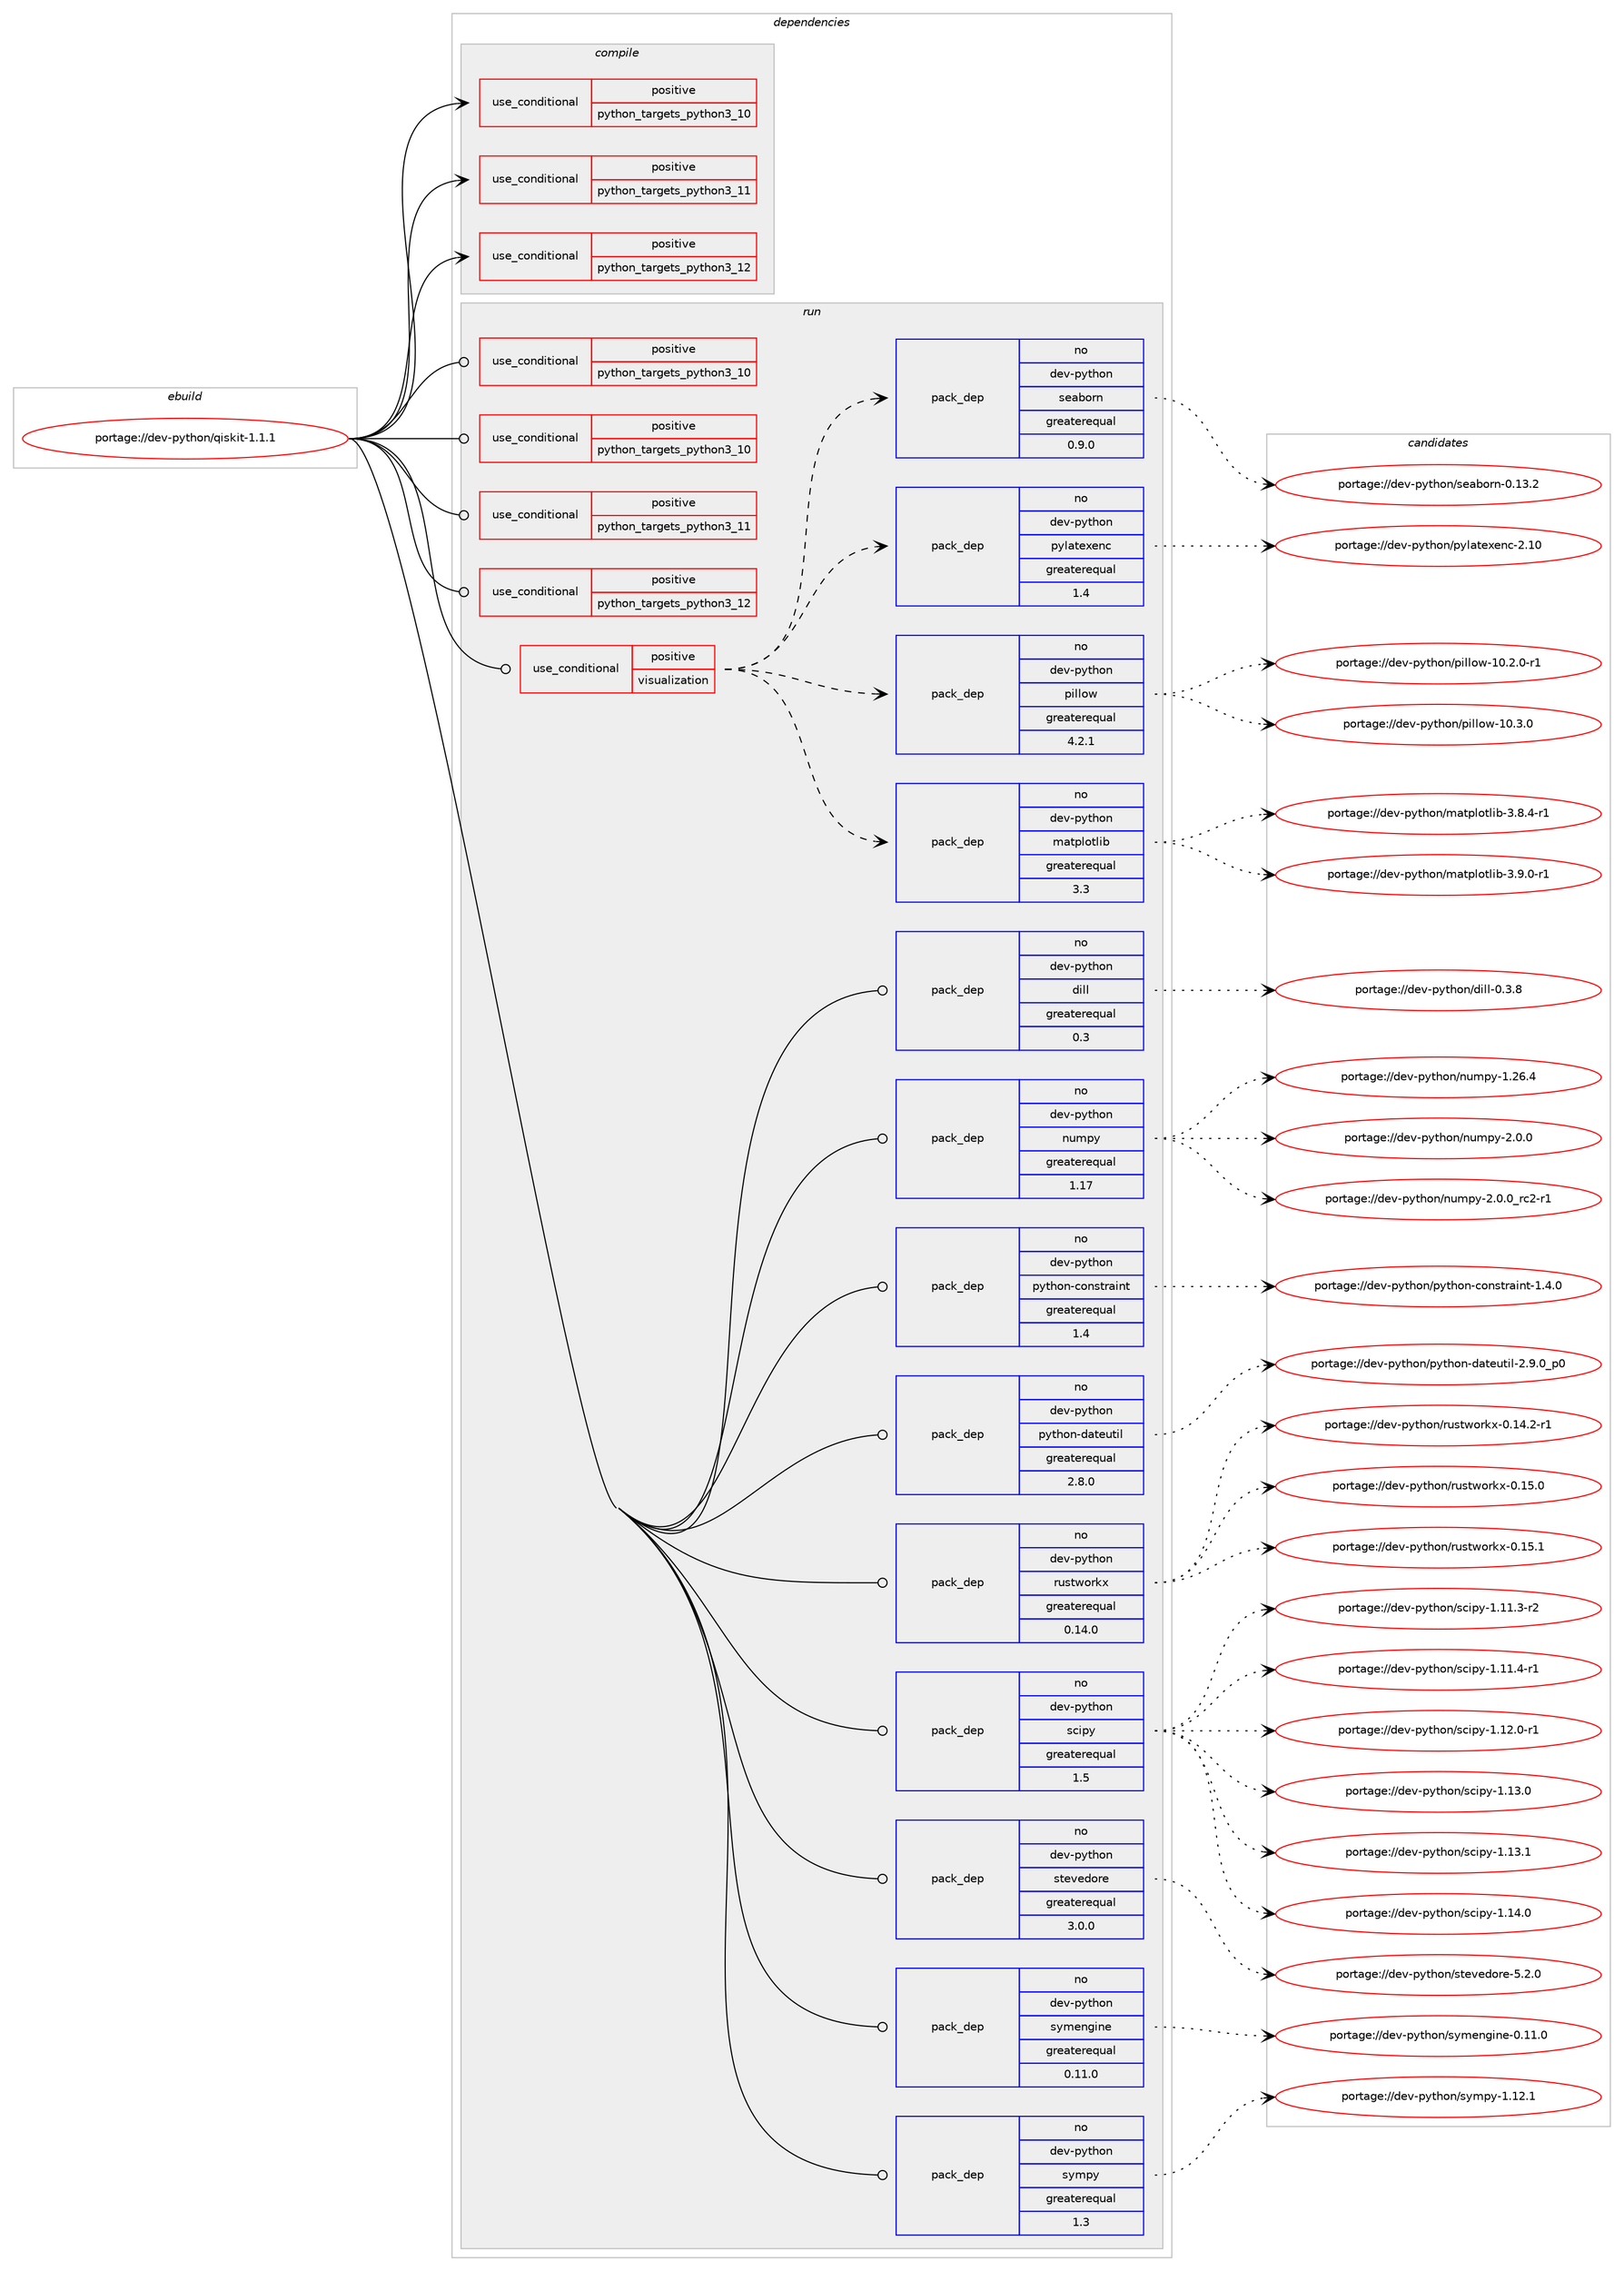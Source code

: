 digraph prolog {

# *************
# Graph options
# *************

newrank=true;
concentrate=true;
compound=true;
graph [rankdir=LR,fontname=Helvetica,fontsize=10,ranksep=1.5];#, ranksep=2.5, nodesep=0.2];
edge  [arrowhead=vee];
node  [fontname=Helvetica,fontsize=10];

# **********
# The ebuild
# **********

subgraph cluster_leftcol {
color=gray;
rank=same;
label=<<i>ebuild</i>>;
id [label="portage://dev-python/qiskit-1.1.1", color=red, width=4, href="../dev-python/qiskit-1.1.1.svg"];
}

# ****************
# The dependencies
# ****************

subgraph cluster_midcol {
color=gray;
label=<<i>dependencies</i>>;
subgraph cluster_compile {
fillcolor="#eeeeee";
style=filled;
label=<<i>compile</i>>;
subgraph cond37454 {
dependency80899 [label=<<TABLE BORDER="0" CELLBORDER="1" CELLSPACING="0" CELLPADDING="4"><TR><TD ROWSPAN="3" CELLPADDING="10">use_conditional</TD></TR><TR><TD>positive</TD></TR><TR><TD>python_targets_python3_10</TD></TR></TABLE>>, shape=none, color=red];
# *** BEGIN UNKNOWN DEPENDENCY TYPE (TODO) ***
# dependency80899 -> package_dependency(portage://dev-python/qiskit-1.1.1,install,no,dev-lang,python,none,[,,],[slot(3.10)],[])
# *** END UNKNOWN DEPENDENCY TYPE (TODO) ***

}
id:e -> dependency80899:w [weight=20,style="solid",arrowhead="vee"];
subgraph cond37455 {
dependency80900 [label=<<TABLE BORDER="0" CELLBORDER="1" CELLSPACING="0" CELLPADDING="4"><TR><TD ROWSPAN="3" CELLPADDING="10">use_conditional</TD></TR><TR><TD>positive</TD></TR><TR><TD>python_targets_python3_11</TD></TR></TABLE>>, shape=none, color=red];
# *** BEGIN UNKNOWN DEPENDENCY TYPE (TODO) ***
# dependency80900 -> package_dependency(portage://dev-python/qiskit-1.1.1,install,no,dev-lang,python,none,[,,],[slot(3.11)],[])
# *** END UNKNOWN DEPENDENCY TYPE (TODO) ***

}
id:e -> dependency80900:w [weight=20,style="solid",arrowhead="vee"];
subgraph cond37456 {
dependency80901 [label=<<TABLE BORDER="0" CELLBORDER="1" CELLSPACING="0" CELLPADDING="4"><TR><TD ROWSPAN="3" CELLPADDING="10">use_conditional</TD></TR><TR><TD>positive</TD></TR><TR><TD>python_targets_python3_12</TD></TR></TABLE>>, shape=none, color=red];
# *** BEGIN UNKNOWN DEPENDENCY TYPE (TODO) ***
# dependency80901 -> package_dependency(portage://dev-python/qiskit-1.1.1,install,no,dev-lang,python,none,[,,],[slot(3.12)],[])
# *** END UNKNOWN DEPENDENCY TYPE (TODO) ***

}
id:e -> dependency80901:w [weight=20,style="solid",arrowhead="vee"];
}
subgraph cluster_compileandrun {
fillcolor="#eeeeee";
style=filled;
label=<<i>compile and run</i>>;
}
subgraph cluster_run {
fillcolor="#eeeeee";
style=filled;
label=<<i>run</i>>;
subgraph cond37457 {
dependency80902 [label=<<TABLE BORDER="0" CELLBORDER="1" CELLSPACING="0" CELLPADDING="4"><TR><TD ROWSPAN="3" CELLPADDING="10">use_conditional</TD></TR><TR><TD>positive</TD></TR><TR><TD>python_targets_python3_10</TD></TR></TABLE>>, shape=none, color=red];
# *** BEGIN UNKNOWN DEPENDENCY TYPE (TODO) ***
# dependency80902 -> package_dependency(portage://dev-python/qiskit-1.1.1,run,no,dev-lang,python,none,[,,],[slot(3.10)],[])
# *** END UNKNOWN DEPENDENCY TYPE (TODO) ***

}
id:e -> dependency80902:w [weight=20,style="solid",arrowhead="odot"];
subgraph cond37458 {
dependency80903 [label=<<TABLE BORDER="0" CELLBORDER="1" CELLSPACING="0" CELLPADDING="4"><TR><TD ROWSPAN="3" CELLPADDING="10">use_conditional</TD></TR><TR><TD>positive</TD></TR><TR><TD>python_targets_python3_10</TD></TR></TABLE>>, shape=none, color=red];
# *** BEGIN UNKNOWN DEPENDENCY TYPE (TODO) ***
# dependency80903 -> package_dependency(portage://dev-python/qiskit-1.1.1,run,no,dev-python,typing-extensions,none,[,,],[],[use(optenable(python_targets_python3_10),negative)])
# *** END UNKNOWN DEPENDENCY TYPE (TODO) ***

}
id:e -> dependency80903:w [weight=20,style="solid",arrowhead="odot"];
subgraph cond37459 {
dependency80904 [label=<<TABLE BORDER="0" CELLBORDER="1" CELLSPACING="0" CELLPADDING="4"><TR><TD ROWSPAN="3" CELLPADDING="10">use_conditional</TD></TR><TR><TD>positive</TD></TR><TR><TD>python_targets_python3_11</TD></TR></TABLE>>, shape=none, color=red];
# *** BEGIN UNKNOWN DEPENDENCY TYPE (TODO) ***
# dependency80904 -> package_dependency(portage://dev-python/qiskit-1.1.1,run,no,dev-lang,python,none,[,,],[slot(3.11)],[])
# *** END UNKNOWN DEPENDENCY TYPE (TODO) ***

}
id:e -> dependency80904:w [weight=20,style="solid",arrowhead="odot"];
subgraph cond37460 {
dependency80905 [label=<<TABLE BORDER="0" CELLBORDER="1" CELLSPACING="0" CELLPADDING="4"><TR><TD ROWSPAN="3" CELLPADDING="10">use_conditional</TD></TR><TR><TD>positive</TD></TR><TR><TD>python_targets_python3_12</TD></TR></TABLE>>, shape=none, color=red];
# *** BEGIN UNKNOWN DEPENDENCY TYPE (TODO) ***
# dependency80905 -> package_dependency(portage://dev-python/qiskit-1.1.1,run,no,dev-lang,python,none,[,,],[slot(3.12)],[])
# *** END UNKNOWN DEPENDENCY TYPE (TODO) ***

}
id:e -> dependency80905:w [weight=20,style="solid",arrowhead="odot"];
subgraph cond37461 {
dependency80906 [label=<<TABLE BORDER="0" CELLBORDER="1" CELLSPACING="0" CELLPADDING="4"><TR><TD ROWSPAN="3" CELLPADDING="10">use_conditional</TD></TR><TR><TD>positive</TD></TR><TR><TD>visualization</TD></TR></TABLE>>, shape=none, color=red];
subgraph pack42207 {
dependency80907 [label=<<TABLE BORDER="0" CELLBORDER="1" CELLSPACING="0" CELLPADDING="4" WIDTH="220"><TR><TD ROWSPAN="6" CELLPADDING="30">pack_dep</TD></TR><TR><TD WIDTH="110">no</TD></TR><TR><TD>dev-python</TD></TR><TR><TD>matplotlib</TD></TR><TR><TD>greaterequal</TD></TR><TR><TD>3.3</TD></TR></TABLE>>, shape=none, color=blue];
}
dependency80906:e -> dependency80907:w [weight=20,style="dashed",arrowhead="vee"];
# *** BEGIN UNKNOWN DEPENDENCY TYPE (TODO) ***
# dependency80906 -> package_dependency(portage://dev-python/qiskit-1.1.1,run,no,dev-python,pydot,none,[,,],[],[use(optenable(python_targets_python3_10),negative),use(optenable(python_targets_python3_11),negative),use(optenable(python_targets_python3_12),negative)])
# *** END UNKNOWN DEPENDENCY TYPE (TODO) ***

subgraph pack42208 {
dependency80908 [label=<<TABLE BORDER="0" CELLBORDER="1" CELLSPACING="0" CELLPADDING="4" WIDTH="220"><TR><TD ROWSPAN="6" CELLPADDING="30">pack_dep</TD></TR><TR><TD WIDTH="110">no</TD></TR><TR><TD>dev-python</TD></TR><TR><TD>pillow</TD></TR><TR><TD>greaterequal</TD></TR><TR><TD>4.2.1</TD></TR></TABLE>>, shape=none, color=blue];
}
dependency80906:e -> dependency80908:w [weight=20,style="dashed",arrowhead="vee"];
subgraph pack42209 {
dependency80909 [label=<<TABLE BORDER="0" CELLBORDER="1" CELLSPACING="0" CELLPADDING="4" WIDTH="220"><TR><TD ROWSPAN="6" CELLPADDING="30">pack_dep</TD></TR><TR><TD WIDTH="110">no</TD></TR><TR><TD>dev-python</TD></TR><TR><TD>pylatexenc</TD></TR><TR><TD>greaterequal</TD></TR><TR><TD>1.4</TD></TR></TABLE>>, shape=none, color=blue];
}
dependency80906:e -> dependency80909:w [weight=20,style="dashed",arrowhead="vee"];
subgraph pack42210 {
dependency80910 [label=<<TABLE BORDER="0" CELLBORDER="1" CELLSPACING="0" CELLPADDING="4" WIDTH="220"><TR><TD ROWSPAN="6" CELLPADDING="30">pack_dep</TD></TR><TR><TD WIDTH="110">no</TD></TR><TR><TD>dev-python</TD></TR><TR><TD>seaborn</TD></TR><TR><TD>greaterequal</TD></TR><TR><TD>0.9.0</TD></TR></TABLE>>, shape=none, color=blue];
}
dependency80906:e -> dependency80910:w [weight=20,style="dashed",arrowhead="vee"];
}
id:e -> dependency80906:w [weight=20,style="solid",arrowhead="odot"];
subgraph pack42211 {
dependency80911 [label=<<TABLE BORDER="0" CELLBORDER="1" CELLSPACING="0" CELLPADDING="4" WIDTH="220"><TR><TD ROWSPAN="6" CELLPADDING="30">pack_dep</TD></TR><TR><TD WIDTH="110">no</TD></TR><TR><TD>dev-python</TD></TR><TR><TD>dill</TD></TR><TR><TD>greaterequal</TD></TR><TR><TD>0.3</TD></TR></TABLE>>, shape=none, color=blue];
}
id:e -> dependency80911:w [weight=20,style="solid",arrowhead="odot"];
subgraph pack42212 {
dependency80912 [label=<<TABLE BORDER="0" CELLBORDER="1" CELLSPACING="0" CELLPADDING="4" WIDTH="220"><TR><TD ROWSPAN="6" CELLPADDING="30">pack_dep</TD></TR><TR><TD WIDTH="110">no</TD></TR><TR><TD>dev-python</TD></TR><TR><TD>numpy</TD></TR><TR><TD>greaterequal</TD></TR><TR><TD>1.17</TD></TR></TABLE>>, shape=none, color=blue];
}
id:e -> dependency80912:w [weight=20,style="solid",arrowhead="odot"];
subgraph pack42213 {
dependency80913 [label=<<TABLE BORDER="0" CELLBORDER="1" CELLSPACING="0" CELLPADDING="4" WIDTH="220"><TR><TD ROWSPAN="6" CELLPADDING="30">pack_dep</TD></TR><TR><TD WIDTH="110">no</TD></TR><TR><TD>dev-python</TD></TR><TR><TD>python-constraint</TD></TR><TR><TD>greaterequal</TD></TR><TR><TD>1.4</TD></TR></TABLE>>, shape=none, color=blue];
}
id:e -> dependency80913:w [weight=20,style="solid",arrowhead="odot"];
subgraph pack42214 {
dependency80914 [label=<<TABLE BORDER="0" CELLBORDER="1" CELLSPACING="0" CELLPADDING="4" WIDTH="220"><TR><TD ROWSPAN="6" CELLPADDING="30">pack_dep</TD></TR><TR><TD WIDTH="110">no</TD></TR><TR><TD>dev-python</TD></TR><TR><TD>python-dateutil</TD></TR><TR><TD>greaterequal</TD></TR><TR><TD>2.8.0</TD></TR></TABLE>>, shape=none, color=blue];
}
id:e -> dependency80914:w [weight=20,style="solid",arrowhead="odot"];
subgraph pack42215 {
dependency80915 [label=<<TABLE BORDER="0" CELLBORDER="1" CELLSPACING="0" CELLPADDING="4" WIDTH="220"><TR><TD ROWSPAN="6" CELLPADDING="30">pack_dep</TD></TR><TR><TD WIDTH="110">no</TD></TR><TR><TD>dev-python</TD></TR><TR><TD>rustworkx</TD></TR><TR><TD>greaterequal</TD></TR><TR><TD>0.14.0</TD></TR></TABLE>>, shape=none, color=blue];
}
id:e -> dependency80915:w [weight=20,style="solid",arrowhead="odot"];
subgraph pack42216 {
dependency80916 [label=<<TABLE BORDER="0" CELLBORDER="1" CELLSPACING="0" CELLPADDING="4" WIDTH="220"><TR><TD ROWSPAN="6" CELLPADDING="30">pack_dep</TD></TR><TR><TD WIDTH="110">no</TD></TR><TR><TD>dev-python</TD></TR><TR><TD>scipy</TD></TR><TR><TD>greaterequal</TD></TR><TR><TD>1.5</TD></TR></TABLE>>, shape=none, color=blue];
}
id:e -> dependency80916:w [weight=20,style="solid",arrowhead="odot"];
subgraph pack42217 {
dependency80917 [label=<<TABLE BORDER="0" CELLBORDER="1" CELLSPACING="0" CELLPADDING="4" WIDTH="220"><TR><TD ROWSPAN="6" CELLPADDING="30">pack_dep</TD></TR><TR><TD WIDTH="110">no</TD></TR><TR><TD>dev-python</TD></TR><TR><TD>stevedore</TD></TR><TR><TD>greaterequal</TD></TR><TR><TD>3.0.0</TD></TR></TABLE>>, shape=none, color=blue];
}
id:e -> dependency80917:w [weight=20,style="solid",arrowhead="odot"];
subgraph pack42218 {
dependency80918 [label=<<TABLE BORDER="0" CELLBORDER="1" CELLSPACING="0" CELLPADDING="4" WIDTH="220"><TR><TD ROWSPAN="6" CELLPADDING="30">pack_dep</TD></TR><TR><TD WIDTH="110">no</TD></TR><TR><TD>dev-python</TD></TR><TR><TD>symengine</TD></TR><TR><TD>greaterequal</TD></TR><TR><TD>0.11.0</TD></TR></TABLE>>, shape=none, color=blue];
}
id:e -> dependency80918:w [weight=20,style="solid",arrowhead="odot"];
subgraph pack42219 {
dependency80919 [label=<<TABLE BORDER="0" CELLBORDER="1" CELLSPACING="0" CELLPADDING="4" WIDTH="220"><TR><TD ROWSPAN="6" CELLPADDING="30">pack_dep</TD></TR><TR><TD WIDTH="110">no</TD></TR><TR><TD>dev-python</TD></TR><TR><TD>sympy</TD></TR><TR><TD>greaterequal</TD></TR><TR><TD>1.3</TD></TR></TABLE>>, shape=none, color=blue];
}
id:e -> dependency80919:w [weight=20,style="solid",arrowhead="odot"];
}
}

# **************
# The candidates
# **************

subgraph cluster_choices {
rank=same;
color=gray;
label=<<i>candidates</i>>;

subgraph choice42207 {
color=black;
nodesep=1;
choice100101118451121211161041111104710997116112108111116108105984551465646524511449 [label="portage://dev-python/matplotlib-3.8.4-r1", color=red, width=4,href="../dev-python/matplotlib-3.8.4-r1.svg"];
choice100101118451121211161041111104710997116112108111116108105984551465746484511449 [label="portage://dev-python/matplotlib-3.9.0-r1", color=red, width=4,href="../dev-python/matplotlib-3.9.0-r1.svg"];
dependency80907:e -> choice100101118451121211161041111104710997116112108111116108105984551465646524511449:w [style=dotted,weight="100"];
dependency80907:e -> choice100101118451121211161041111104710997116112108111116108105984551465746484511449:w [style=dotted,weight="100"];
}
subgraph choice42208 {
color=black;
nodesep=1;
choice1001011184511212111610411111047112105108108111119454948465046484511449 [label="portage://dev-python/pillow-10.2.0-r1", color=red, width=4,href="../dev-python/pillow-10.2.0-r1.svg"];
choice100101118451121211161041111104711210510810811111945494846514648 [label="portage://dev-python/pillow-10.3.0", color=red, width=4,href="../dev-python/pillow-10.3.0.svg"];
dependency80908:e -> choice1001011184511212111610411111047112105108108111119454948465046484511449:w [style=dotted,weight="100"];
dependency80908:e -> choice100101118451121211161041111104711210510810811111945494846514648:w [style=dotted,weight="100"];
}
subgraph choice42209 {
color=black;
nodesep=1;
choice100101118451121211161041111104711212110897116101120101110994550464948 [label="portage://dev-python/pylatexenc-2.10", color=red, width=4,href="../dev-python/pylatexenc-2.10.svg"];
dependency80909:e -> choice100101118451121211161041111104711212110897116101120101110994550464948:w [style=dotted,weight="100"];
}
subgraph choice42210 {
color=black;
nodesep=1;
choice1001011184511212111610411111047115101979811111411045484649514650 [label="portage://dev-python/seaborn-0.13.2", color=red, width=4,href="../dev-python/seaborn-0.13.2.svg"];
dependency80910:e -> choice1001011184511212111610411111047115101979811111411045484649514650:w [style=dotted,weight="100"];
}
subgraph choice42211 {
color=black;
nodesep=1;
choice1001011184511212111610411111047100105108108454846514656 [label="portage://dev-python/dill-0.3.8", color=red, width=4,href="../dev-python/dill-0.3.8.svg"];
dependency80911:e -> choice1001011184511212111610411111047100105108108454846514656:w [style=dotted,weight="100"];
}
subgraph choice42212 {
color=black;
nodesep=1;
choice100101118451121211161041111104711011710911212145494650544652 [label="portage://dev-python/numpy-1.26.4", color=red, width=4,href="../dev-python/numpy-1.26.4.svg"];
choice1001011184511212111610411111047110117109112121455046484648 [label="portage://dev-python/numpy-2.0.0", color=red, width=4,href="../dev-python/numpy-2.0.0.svg"];
choice10010111845112121116104111110471101171091121214550464846489511499504511449 [label="portage://dev-python/numpy-2.0.0_rc2-r1", color=red, width=4,href="../dev-python/numpy-2.0.0_rc2-r1.svg"];
dependency80912:e -> choice100101118451121211161041111104711011710911212145494650544652:w [style=dotted,weight="100"];
dependency80912:e -> choice1001011184511212111610411111047110117109112121455046484648:w [style=dotted,weight="100"];
dependency80912:e -> choice10010111845112121116104111110471101171091121214550464846489511499504511449:w [style=dotted,weight="100"];
}
subgraph choice42213 {
color=black;
nodesep=1;
choice1001011184511212111610411111047112121116104111110459911111011511611497105110116454946524648 [label="portage://dev-python/python-constraint-1.4.0", color=red, width=4,href="../dev-python/python-constraint-1.4.0.svg"];
dependency80913:e -> choice1001011184511212111610411111047112121116104111110459911111011511611497105110116454946524648:w [style=dotted,weight="100"];
}
subgraph choice42214 {
color=black;
nodesep=1;
choice100101118451121211161041111104711212111610411111045100971161011171161051084550465746489511248 [label="portage://dev-python/python-dateutil-2.9.0_p0", color=red, width=4,href="../dev-python/python-dateutil-2.9.0_p0.svg"];
dependency80914:e -> choice100101118451121211161041111104711212111610411111045100971161011171161051084550465746489511248:w [style=dotted,weight="100"];
}
subgraph choice42215 {
color=black;
nodesep=1;
choice1001011184511212111610411111047114117115116119111114107120454846495246504511449 [label="portage://dev-python/rustworkx-0.14.2-r1", color=red, width=4,href="../dev-python/rustworkx-0.14.2-r1.svg"];
choice100101118451121211161041111104711411711511611911111410712045484649534648 [label="portage://dev-python/rustworkx-0.15.0", color=red, width=4,href="../dev-python/rustworkx-0.15.0.svg"];
choice100101118451121211161041111104711411711511611911111410712045484649534649 [label="portage://dev-python/rustworkx-0.15.1", color=red, width=4,href="../dev-python/rustworkx-0.15.1.svg"];
dependency80915:e -> choice1001011184511212111610411111047114117115116119111114107120454846495246504511449:w [style=dotted,weight="100"];
dependency80915:e -> choice100101118451121211161041111104711411711511611911111410712045484649534648:w [style=dotted,weight="100"];
dependency80915:e -> choice100101118451121211161041111104711411711511611911111410712045484649534649:w [style=dotted,weight="100"];
}
subgraph choice42216 {
color=black;
nodesep=1;
choice100101118451121211161041111104711599105112121454946494946514511450 [label="portage://dev-python/scipy-1.11.3-r2", color=red, width=4,href="../dev-python/scipy-1.11.3-r2.svg"];
choice100101118451121211161041111104711599105112121454946494946524511449 [label="portage://dev-python/scipy-1.11.4-r1", color=red, width=4,href="../dev-python/scipy-1.11.4-r1.svg"];
choice100101118451121211161041111104711599105112121454946495046484511449 [label="portage://dev-python/scipy-1.12.0-r1", color=red, width=4,href="../dev-python/scipy-1.12.0-r1.svg"];
choice10010111845112121116104111110471159910511212145494649514648 [label="portage://dev-python/scipy-1.13.0", color=red, width=4,href="../dev-python/scipy-1.13.0.svg"];
choice10010111845112121116104111110471159910511212145494649514649 [label="portage://dev-python/scipy-1.13.1", color=red, width=4,href="../dev-python/scipy-1.13.1.svg"];
choice10010111845112121116104111110471159910511212145494649524648 [label="portage://dev-python/scipy-1.14.0", color=red, width=4,href="../dev-python/scipy-1.14.0.svg"];
dependency80916:e -> choice100101118451121211161041111104711599105112121454946494946514511450:w [style=dotted,weight="100"];
dependency80916:e -> choice100101118451121211161041111104711599105112121454946494946524511449:w [style=dotted,weight="100"];
dependency80916:e -> choice100101118451121211161041111104711599105112121454946495046484511449:w [style=dotted,weight="100"];
dependency80916:e -> choice10010111845112121116104111110471159910511212145494649514648:w [style=dotted,weight="100"];
dependency80916:e -> choice10010111845112121116104111110471159910511212145494649514649:w [style=dotted,weight="100"];
dependency80916:e -> choice10010111845112121116104111110471159910511212145494649524648:w [style=dotted,weight="100"];
}
subgraph choice42217 {
color=black;
nodesep=1;
choice1001011184511212111610411111047115116101118101100111114101455346504648 [label="portage://dev-python/stevedore-5.2.0", color=red, width=4,href="../dev-python/stevedore-5.2.0.svg"];
dependency80917:e -> choice1001011184511212111610411111047115116101118101100111114101455346504648:w [style=dotted,weight="100"];
}
subgraph choice42218 {
color=black;
nodesep=1;
choice100101118451121211161041111104711512110910111010310511010145484649494648 [label="portage://dev-python/symengine-0.11.0", color=red, width=4,href="../dev-python/symengine-0.11.0.svg"];
dependency80918:e -> choice100101118451121211161041111104711512110910111010310511010145484649494648:w [style=dotted,weight="100"];
}
subgraph choice42219 {
color=black;
nodesep=1;
choice100101118451121211161041111104711512110911212145494649504649 [label="portage://dev-python/sympy-1.12.1", color=red, width=4,href="../dev-python/sympy-1.12.1.svg"];
dependency80919:e -> choice100101118451121211161041111104711512110911212145494649504649:w [style=dotted,weight="100"];
}
}

}
